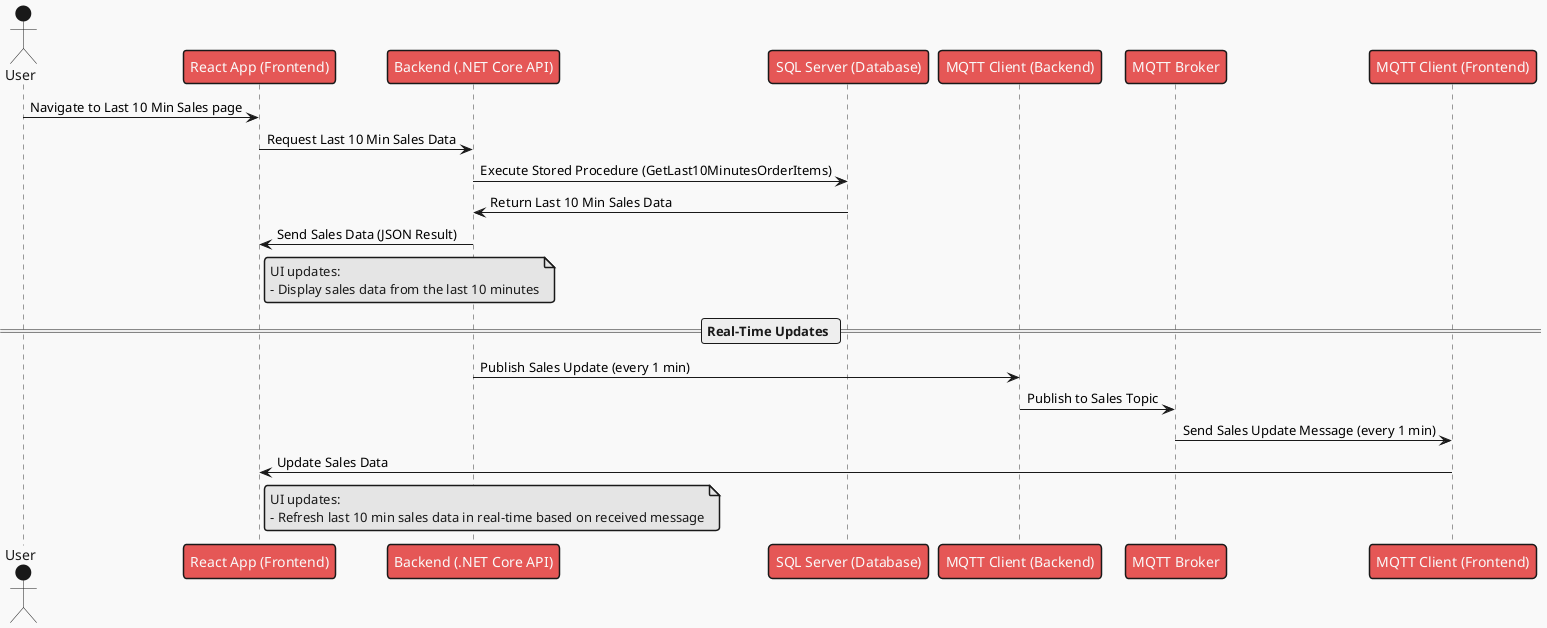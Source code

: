 ﻿@startuml
!theme mars
actor User

User -> "React App (Frontend)" : Navigate to Last 10 Min Sales page
"React App (Frontend)" -> "Backend (.NET Core API)" : Request Last 10 Min Sales Data
"Backend (.NET Core API)" -> "SQL Server (Database)" : Execute Stored Procedure (GetLast10MinutesOrderItems)
"SQL Server (Database)" -> "Backend (.NET Core API)" : Return Last 10 Min Sales Data
"Backend (.NET Core API)" -> "React App (Frontend)" : Send Sales Data (JSON Result)

note right of "React App (Frontend)"
UI updates:
- Display sales data from the last 10 minutes
end note

== Real-Time Updates ==

"Backend (.NET Core API)" -> "MQTT Client (Backend)" : Publish Sales Update (every 1 min)
"MQTT Client (Backend)" -> "MQTT Broker" : Publish to Sales Topic

"MQTT Broker" -> "MQTT Client (Frontend)" : Send Sales Update Message (every 1 min)
"MQTT Client (Frontend)" -> "React App (Frontend)" : Update Sales Data

note right of "React App (Frontend)"
UI updates:
- Refresh last 10 min sales data in real-time based on received message
end note

@enduml
